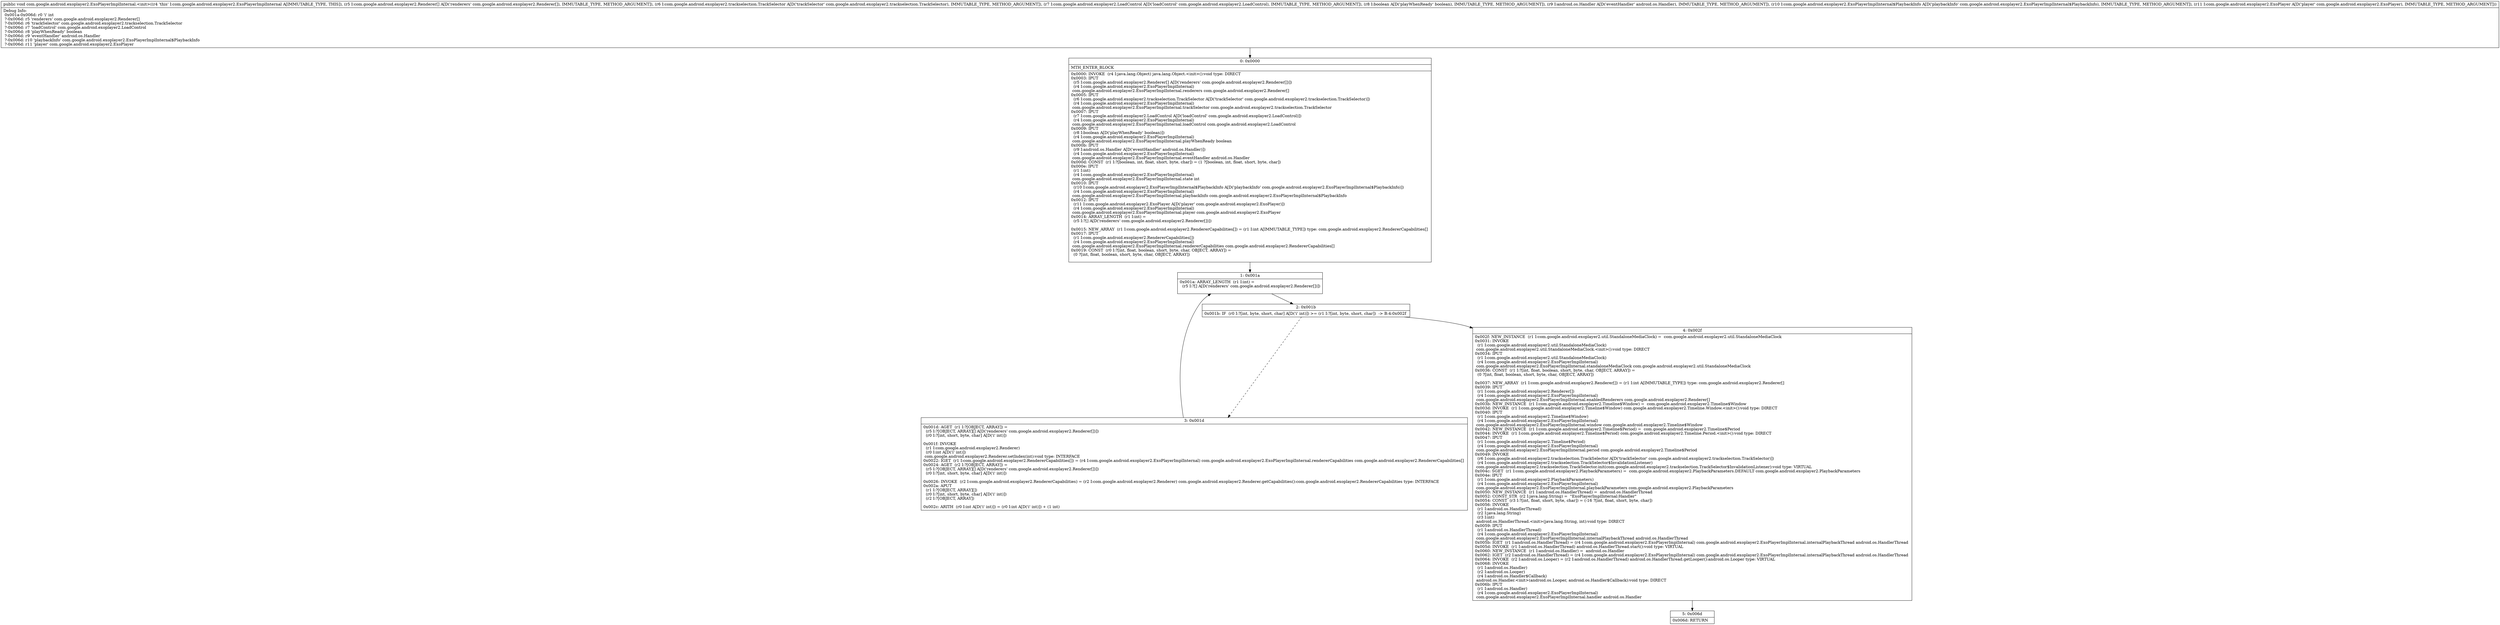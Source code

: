digraph "CFG forcom.google.android.exoplayer2.ExoPlayerImplInternal.\<init\>([Lcom\/google\/android\/exoplayer2\/Renderer;Lcom\/google\/android\/exoplayer2\/trackselection\/TrackSelector;Lcom\/google\/android\/exoplayer2\/LoadControl;ZLandroid\/os\/Handler;Lcom\/google\/android\/exoplayer2\/ExoPlayerImplInternal$PlaybackInfo;Lcom\/google\/android\/exoplayer2\/ExoPlayer;)V" {
Node_0 [shape=record,label="{0\:\ 0x0000|MTH_ENTER_BLOCK\l|0x0000: INVOKE  (r4 I:java.lang.Object) java.lang.Object.\<init\>():void type: DIRECT \l0x0003: IPUT  \l  (r5 I:com.google.android.exoplayer2.Renderer[] A[D('renderers' com.google.android.exoplayer2.Renderer[])])\l  (r4 I:com.google.android.exoplayer2.ExoPlayerImplInternal)\l com.google.android.exoplayer2.ExoPlayerImplInternal.renderers com.google.android.exoplayer2.Renderer[] \l0x0005: IPUT  \l  (r6 I:com.google.android.exoplayer2.trackselection.TrackSelector A[D('trackSelector' com.google.android.exoplayer2.trackselection.TrackSelector)])\l  (r4 I:com.google.android.exoplayer2.ExoPlayerImplInternal)\l com.google.android.exoplayer2.ExoPlayerImplInternal.trackSelector com.google.android.exoplayer2.trackselection.TrackSelector \l0x0007: IPUT  \l  (r7 I:com.google.android.exoplayer2.LoadControl A[D('loadControl' com.google.android.exoplayer2.LoadControl)])\l  (r4 I:com.google.android.exoplayer2.ExoPlayerImplInternal)\l com.google.android.exoplayer2.ExoPlayerImplInternal.loadControl com.google.android.exoplayer2.LoadControl \l0x0009: IPUT  \l  (r8 I:boolean A[D('playWhenReady' boolean)])\l  (r4 I:com.google.android.exoplayer2.ExoPlayerImplInternal)\l com.google.android.exoplayer2.ExoPlayerImplInternal.playWhenReady boolean \l0x000b: IPUT  \l  (r9 I:android.os.Handler A[D('eventHandler' android.os.Handler)])\l  (r4 I:com.google.android.exoplayer2.ExoPlayerImplInternal)\l com.google.android.exoplayer2.ExoPlayerImplInternal.eventHandler android.os.Handler \l0x000d: CONST  (r1 I:?[boolean, int, float, short, byte, char]) = (1 ?[boolean, int, float, short, byte, char]) \l0x000e: IPUT  \l  (r1 I:int)\l  (r4 I:com.google.android.exoplayer2.ExoPlayerImplInternal)\l com.google.android.exoplayer2.ExoPlayerImplInternal.state int \l0x0010: IPUT  \l  (r10 I:com.google.android.exoplayer2.ExoPlayerImplInternal$PlaybackInfo A[D('playbackInfo' com.google.android.exoplayer2.ExoPlayerImplInternal$PlaybackInfo)])\l  (r4 I:com.google.android.exoplayer2.ExoPlayerImplInternal)\l com.google.android.exoplayer2.ExoPlayerImplInternal.playbackInfo com.google.android.exoplayer2.ExoPlayerImplInternal$PlaybackInfo \l0x0012: IPUT  \l  (r11 I:com.google.android.exoplayer2.ExoPlayer A[D('player' com.google.android.exoplayer2.ExoPlayer)])\l  (r4 I:com.google.android.exoplayer2.ExoPlayerImplInternal)\l com.google.android.exoplayer2.ExoPlayerImplInternal.player com.google.android.exoplayer2.ExoPlayer \l0x0014: ARRAY_LENGTH  (r1 I:int) = \l  (r5 I:?[] A[D('renderers' com.google.android.exoplayer2.Renderer[])])\l \l0x0015: NEW_ARRAY  (r1 I:com.google.android.exoplayer2.RendererCapabilities[]) = (r1 I:int A[IMMUTABLE_TYPE]) type: com.google.android.exoplayer2.RendererCapabilities[] \l0x0017: IPUT  \l  (r1 I:com.google.android.exoplayer2.RendererCapabilities[])\l  (r4 I:com.google.android.exoplayer2.ExoPlayerImplInternal)\l com.google.android.exoplayer2.ExoPlayerImplInternal.rendererCapabilities com.google.android.exoplayer2.RendererCapabilities[] \l0x0019: CONST  (r0 I:?[int, float, boolean, short, byte, char, OBJECT, ARRAY]) = \l  (0 ?[int, float, boolean, short, byte, char, OBJECT, ARRAY])\l \l}"];
Node_1 [shape=record,label="{1\:\ 0x001a|0x001a: ARRAY_LENGTH  (r1 I:int) = \l  (r5 I:?[] A[D('renderers' com.google.android.exoplayer2.Renderer[])])\l \l}"];
Node_2 [shape=record,label="{2\:\ 0x001b|0x001b: IF  (r0 I:?[int, byte, short, char] A[D('i' int)]) \>= (r1 I:?[int, byte, short, char])  \-\> B:4:0x002f \l}"];
Node_3 [shape=record,label="{3\:\ 0x001d|0x001d: AGET  (r1 I:?[OBJECT, ARRAY]) = \l  (r5 I:?[OBJECT, ARRAY][] A[D('renderers' com.google.android.exoplayer2.Renderer[])])\l  (r0 I:?[int, short, byte, char] A[D('i' int)])\l \l0x001f: INVOKE  \l  (r1 I:com.google.android.exoplayer2.Renderer)\l  (r0 I:int A[D('i' int)])\l com.google.android.exoplayer2.Renderer.setIndex(int):void type: INTERFACE \l0x0022: IGET  (r1 I:com.google.android.exoplayer2.RendererCapabilities[]) = (r4 I:com.google.android.exoplayer2.ExoPlayerImplInternal) com.google.android.exoplayer2.ExoPlayerImplInternal.rendererCapabilities com.google.android.exoplayer2.RendererCapabilities[] \l0x0024: AGET  (r2 I:?[OBJECT, ARRAY]) = \l  (r5 I:?[OBJECT, ARRAY][] A[D('renderers' com.google.android.exoplayer2.Renderer[])])\l  (r0 I:?[int, short, byte, char] A[D('i' int)])\l \l0x0026: INVOKE  (r2 I:com.google.android.exoplayer2.RendererCapabilities) = (r2 I:com.google.android.exoplayer2.Renderer) com.google.android.exoplayer2.Renderer.getCapabilities():com.google.android.exoplayer2.RendererCapabilities type: INTERFACE \l0x002a: APUT  \l  (r1 I:?[OBJECT, ARRAY][])\l  (r0 I:?[int, short, byte, char] A[D('i' int)])\l  (r2 I:?[OBJECT, ARRAY])\l \l0x002c: ARITH  (r0 I:int A[D('i' int)]) = (r0 I:int A[D('i' int)]) + (1 int) \l}"];
Node_4 [shape=record,label="{4\:\ 0x002f|0x002f: NEW_INSTANCE  (r1 I:com.google.android.exoplayer2.util.StandaloneMediaClock) =  com.google.android.exoplayer2.util.StandaloneMediaClock \l0x0031: INVOKE  \l  (r1 I:com.google.android.exoplayer2.util.StandaloneMediaClock)\l com.google.android.exoplayer2.util.StandaloneMediaClock.\<init\>():void type: DIRECT \l0x0034: IPUT  \l  (r1 I:com.google.android.exoplayer2.util.StandaloneMediaClock)\l  (r4 I:com.google.android.exoplayer2.ExoPlayerImplInternal)\l com.google.android.exoplayer2.ExoPlayerImplInternal.standaloneMediaClock com.google.android.exoplayer2.util.StandaloneMediaClock \l0x0036: CONST  (r1 I:?[int, float, boolean, short, byte, char, OBJECT, ARRAY]) = \l  (0 ?[int, float, boolean, short, byte, char, OBJECT, ARRAY])\l \l0x0037: NEW_ARRAY  (r1 I:com.google.android.exoplayer2.Renderer[]) = (r1 I:int A[IMMUTABLE_TYPE]) type: com.google.android.exoplayer2.Renderer[] \l0x0039: IPUT  \l  (r1 I:com.google.android.exoplayer2.Renderer[])\l  (r4 I:com.google.android.exoplayer2.ExoPlayerImplInternal)\l com.google.android.exoplayer2.ExoPlayerImplInternal.enabledRenderers com.google.android.exoplayer2.Renderer[] \l0x003b: NEW_INSTANCE  (r1 I:com.google.android.exoplayer2.Timeline$Window) =  com.google.android.exoplayer2.Timeline$Window \l0x003d: INVOKE  (r1 I:com.google.android.exoplayer2.Timeline$Window) com.google.android.exoplayer2.Timeline.Window.\<init\>():void type: DIRECT \l0x0040: IPUT  \l  (r1 I:com.google.android.exoplayer2.Timeline$Window)\l  (r4 I:com.google.android.exoplayer2.ExoPlayerImplInternal)\l com.google.android.exoplayer2.ExoPlayerImplInternal.window com.google.android.exoplayer2.Timeline$Window \l0x0042: NEW_INSTANCE  (r1 I:com.google.android.exoplayer2.Timeline$Period) =  com.google.android.exoplayer2.Timeline$Period \l0x0044: INVOKE  (r1 I:com.google.android.exoplayer2.Timeline$Period) com.google.android.exoplayer2.Timeline.Period.\<init\>():void type: DIRECT \l0x0047: IPUT  \l  (r1 I:com.google.android.exoplayer2.Timeline$Period)\l  (r4 I:com.google.android.exoplayer2.ExoPlayerImplInternal)\l com.google.android.exoplayer2.ExoPlayerImplInternal.period com.google.android.exoplayer2.Timeline$Period \l0x0049: INVOKE  \l  (r6 I:com.google.android.exoplayer2.trackselection.TrackSelector A[D('trackSelector' com.google.android.exoplayer2.trackselection.TrackSelector)])\l  (r4 I:com.google.android.exoplayer2.trackselection.TrackSelector$InvalidationListener)\l com.google.android.exoplayer2.trackselection.TrackSelector.init(com.google.android.exoplayer2.trackselection.TrackSelector$InvalidationListener):void type: VIRTUAL \l0x004c: SGET  (r1 I:com.google.android.exoplayer2.PlaybackParameters) =  com.google.android.exoplayer2.PlaybackParameters.DEFAULT com.google.android.exoplayer2.PlaybackParameters \l0x004e: IPUT  \l  (r1 I:com.google.android.exoplayer2.PlaybackParameters)\l  (r4 I:com.google.android.exoplayer2.ExoPlayerImplInternal)\l com.google.android.exoplayer2.ExoPlayerImplInternal.playbackParameters com.google.android.exoplayer2.PlaybackParameters \l0x0050: NEW_INSTANCE  (r1 I:android.os.HandlerThread) =  android.os.HandlerThread \l0x0052: CONST_STR  (r2 I:java.lang.String) =  \"ExoPlayerImplInternal:Handler\" \l0x0054: CONST  (r3 I:?[int, float, short, byte, char]) = (\-16 ?[int, float, short, byte, char]) \l0x0056: INVOKE  \l  (r1 I:android.os.HandlerThread)\l  (r2 I:java.lang.String)\l  (r3 I:int)\l android.os.HandlerThread.\<init\>(java.lang.String, int):void type: DIRECT \l0x0059: IPUT  \l  (r1 I:android.os.HandlerThread)\l  (r4 I:com.google.android.exoplayer2.ExoPlayerImplInternal)\l com.google.android.exoplayer2.ExoPlayerImplInternal.internalPlaybackThread android.os.HandlerThread \l0x005b: IGET  (r1 I:android.os.HandlerThread) = (r4 I:com.google.android.exoplayer2.ExoPlayerImplInternal) com.google.android.exoplayer2.ExoPlayerImplInternal.internalPlaybackThread android.os.HandlerThread \l0x005d: INVOKE  (r1 I:android.os.HandlerThread) android.os.HandlerThread.start():void type: VIRTUAL \l0x0060: NEW_INSTANCE  (r1 I:android.os.Handler) =  android.os.Handler \l0x0062: IGET  (r2 I:android.os.HandlerThread) = (r4 I:com.google.android.exoplayer2.ExoPlayerImplInternal) com.google.android.exoplayer2.ExoPlayerImplInternal.internalPlaybackThread android.os.HandlerThread \l0x0064: INVOKE  (r2 I:android.os.Looper) = (r2 I:android.os.HandlerThread) android.os.HandlerThread.getLooper():android.os.Looper type: VIRTUAL \l0x0068: INVOKE  \l  (r1 I:android.os.Handler)\l  (r2 I:android.os.Looper)\l  (r4 I:android.os.Handler$Callback)\l android.os.Handler.\<init\>(android.os.Looper, android.os.Handler$Callback):void type: DIRECT \l0x006b: IPUT  \l  (r1 I:android.os.Handler)\l  (r4 I:com.google.android.exoplayer2.ExoPlayerImplInternal)\l com.google.android.exoplayer2.ExoPlayerImplInternal.handler android.os.Handler \l}"];
Node_5 [shape=record,label="{5\:\ 0x006d|0x006d: RETURN   \l}"];
MethodNode[shape=record,label="{public void com.google.android.exoplayer2.ExoPlayerImplInternal.\<init\>((r4 'this' I:com.google.android.exoplayer2.ExoPlayerImplInternal A[IMMUTABLE_TYPE, THIS]), (r5 I:com.google.android.exoplayer2.Renderer[] A[D('renderers' com.google.android.exoplayer2.Renderer[]), IMMUTABLE_TYPE, METHOD_ARGUMENT]), (r6 I:com.google.android.exoplayer2.trackselection.TrackSelector A[D('trackSelector' com.google.android.exoplayer2.trackselection.TrackSelector), IMMUTABLE_TYPE, METHOD_ARGUMENT]), (r7 I:com.google.android.exoplayer2.LoadControl A[D('loadControl' com.google.android.exoplayer2.LoadControl), IMMUTABLE_TYPE, METHOD_ARGUMENT]), (r8 I:boolean A[D('playWhenReady' boolean), IMMUTABLE_TYPE, METHOD_ARGUMENT]), (r9 I:android.os.Handler A[D('eventHandler' android.os.Handler), IMMUTABLE_TYPE, METHOD_ARGUMENT]), (r10 I:com.google.android.exoplayer2.ExoPlayerImplInternal$PlaybackInfo A[D('playbackInfo' com.google.android.exoplayer2.ExoPlayerImplInternal$PlaybackInfo), IMMUTABLE_TYPE, METHOD_ARGUMENT]), (r11 I:com.google.android.exoplayer2.ExoPlayer A[D('player' com.google.android.exoplayer2.ExoPlayer), IMMUTABLE_TYPE, METHOD_ARGUMENT]))  | Debug Info:\l  0x001a\-0x006d: r0 'i' int\l  ?\-0x006d: r5 'renderers' com.google.android.exoplayer2.Renderer[]\l  ?\-0x006d: r6 'trackSelector' com.google.android.exoplayer2.trackselection.TrackSelector\l  ?\-0x006d: r7 'loadControl' com.google.android.exoplayer2.LoadControl\l  ?\-0x006d: r8 'playWhenReady' boolean\l  ?\-0x006d: r9 'eventHandler' android.os.Handler\l  ?\-0x006d: r10 'playbackInfo' com.google.android.exoplayer2.ExoPlayerImplInternal$PlaybackInfo\l  ?\-0x006d: r11 'player' com.google.android.exoplayer2.ExoPlayer\l}"];
MethodNode -> Node_0;
Node_0 -> Node_1;
Node_1 -> Node_2;
Node_2 -> Node_3[style=dashed];
Node_2 -> Node_4;
Node_3 -> Node_1;
Node_4 -> Node_5;
}

